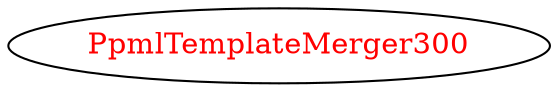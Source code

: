 digraph dependencyGraph {
 concentrate=true;
 ranksep="2.0";
 rankdir="LR"; 
 splines="ortho";
"PpmlTemplateMerger300" [fontcolor="red"];
}